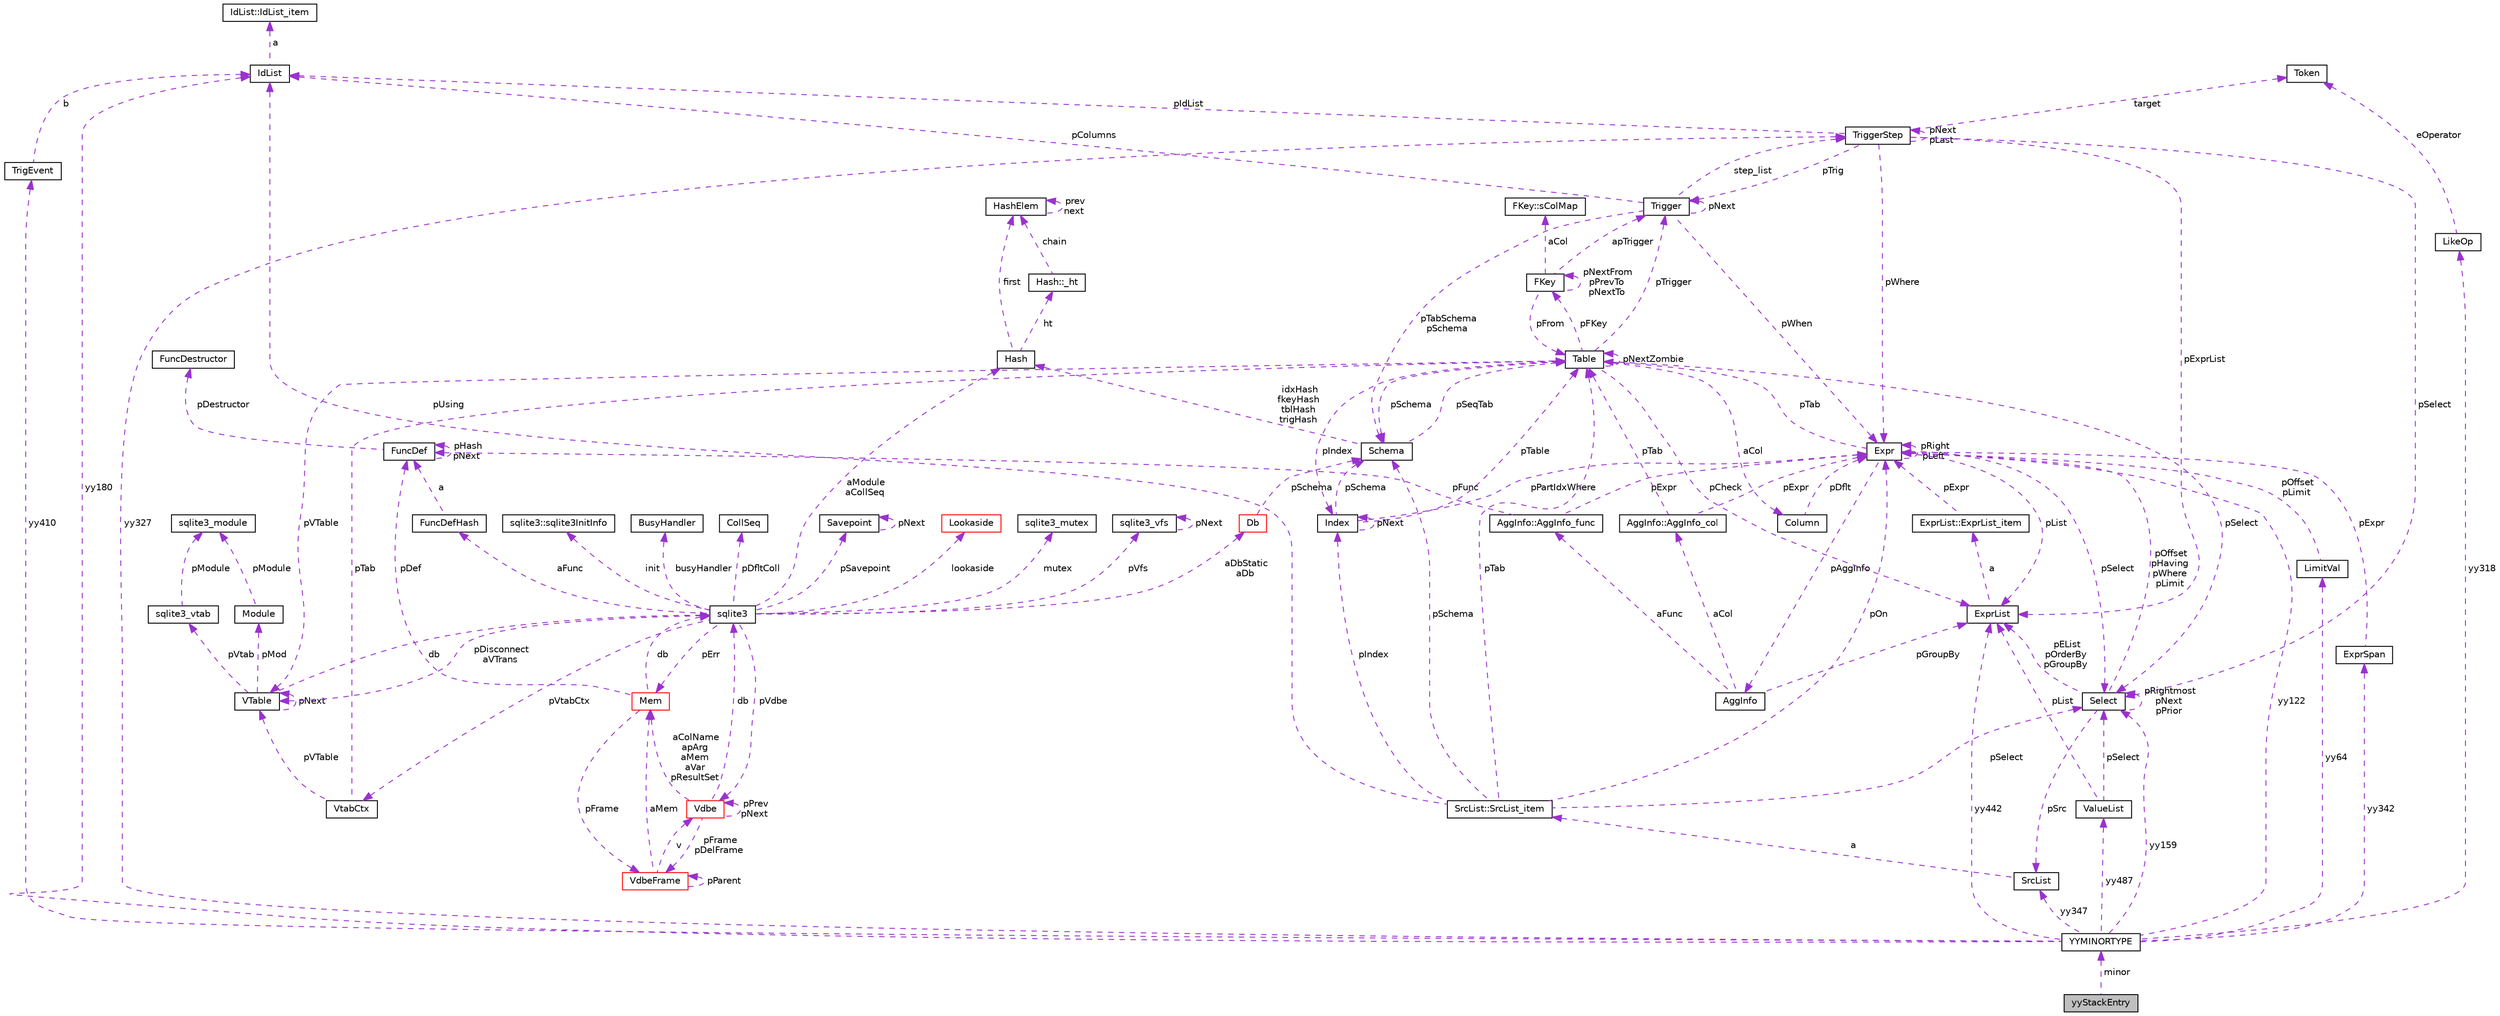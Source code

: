 digraph G
{
 // INTERACTIVE_SVG=YES
  edge [fontname="Helvetica",fontsize="10",labelfontname="Helvetica",labelfontsize="10"];
  node [fontname="Helvetica",fontsize="10",shape=record];
  Node1 [label="yyStackEntry",height=0.2,width=0.4,color="black", fillcolor="grey75", style="filled" fontcolor="black"];
  Node2 -> Node1 [dir="back",color="darkorchid3",fontsize="10",style="dashed",label=" minor" ,fontname="Helvetica"];
  Node2 [label="YYMINORTYPE",height=0.2,width=0.4,color="black", fillcolor="white", style="filled",URL="$d7/d85/union_y_y_m_i_n_o_r_t_y_p_e.html"];
  Node3 -> Node2 [dir="back",color="darkorchid3",fontsize="10",style="dashed",label=" yy327" ,fontname="Helvetica"];
  Node3 [label="TriggerStep",height=0.2,width=0.4,color="black", fillcolor="white", style="filled",URL="$d6/d6c/struct_trigger_step.html"];
  Node3 -> Node3 [dir="back",color="darkorchid3",fontsize="10",style="dashed",label=" pNext\npLast" ,fontname="Helvetica"];
  Node4 -> Node3 [dir="back",color="darkorchid3",fontsize="10",style="dashed",label=" pWhere" ,fontname="Helvetica"];
  Node4 [label="Expr",height=0.2,width=0.4,color="black", fillcolor="white", style="filled",URL="$d1/dbc/struct_expr.html"];
  Node5 -> Node4 [dir="back",color="darkorchid3",fontsize="10",style="dashed",label=" pAggInfo" ,fontname="Helvetica"];
  Node5 [label="AggInfo",height=0.2,width=0.4,color="black", fillcolor="white", style="filled",URL="$d6/d85/struct_agg_info.html"];
  Node6 -> Node5 [dir="back",color="darkorchid3",fontsize="10",style="dashed",label=" aCol" ,fontname="Helvetica"];
  Node6 [label="AggInfo::AggInfo_col",height=0.2,width=0.4,color="black", fillcolor="white", style="filled",URL="$d8/dbd/struct_agg_info_1_1_agg_info__col.html"];
  Node4 -> Node6 [dir="back",color="darkorchid3",fontsize="10",style="dashed",label=" pExpr" ,fontname="Helvetica"];
  Node7 -> Node6 [dir="back",color="darkorchid3",fontsize="10",style="dashed",label=" pTab" ,fontname="Helvetica"];
  Node7 [label="Table",height=0.2,width=0.4,color="black", fillcolor="white", style="filled",URL="$d5/d0d/struct_table.html"];
  Node8 -> Node7 [dir="back",color="darkorchid3",fontsize="10",style="dashed",label=" pSchema" ,fontname="Helvetica"];
  Node8 [label="Schema",height=0.2,width=0.4,color="black", fillcolor="white", style="filled",URL="$df/d15/struct_schema.html"];
  Node7 -> Node8 [dir="back",color="darkorchid3",fontsize="10",style="dashed",label=" pSeqTab" ,fontname="Helvetica"];
  Node9 -> Node8 [dir="back",color="darkorchid3",fontsize="10",style="dashed",label=" idxHash\nfkeyHash\ntblHash\ntrigHash" ,fontname="Helvetica"];
  Node9 [label="Hash",height=0.2,width=0.4,color="black", fillcolor="white", style="filled",URL="$d2/d7a/struct_hash.html"];
  Node10 -> Node9 [dir="back",color="darkorchid3",fontsize="10",style="dashed",label=" ht" ,fontname="Helvetica"];
  Node10 [label="Hash::_ht",height=0.2,width=0.4,color="black", fillcolor="white", style="filled",URL="$dd/d00/struct_hash_1_1__ht.html"];
  Node11 -> Node10 [dir="back",color="darkorchid3",fontsize="10",style="dashed",label=" chain" ,fontname="Helvetica"];
  Node11 [label="HashElem",height=0.2,width=0.4,color="black", fillcolor="white", style="filled",URL="$df/d01/struct_hash_elem.html"];
  Node11 -> Node11 [dir="back",color="darkorchid3",fontsize="10",style="dashed",label=" prev\nnext" ,fontname="Helvetica"];
  Node11 -> Node9 [dir="back",color="darkorchid3",fontsize="10",style="dashed",label=" first" ,fontname="Helvetica"];
  Node12 -> Node7 [dir="back",color="darkorchid3",fontsize="10",style="dashed",label=" aCol" ,fontname="Helvetica"];
  Node12 [label="Column",height=0.2,width=0.4,color="black", fillcolor="white", style="filled",URL="$d0/d14/struct_column.html"];
  Node4 -> Node12 [dir="back",color="darkorchid3",fontsize="10",style="dashed",label=" pDflt" ,fontname="Helvetica"];
  Node13 -> Node7 [dir="back",color="darkorchid3",fontsize="10",style="dashed",label=" pFKey" ,fontname="Helvetica"];
  Node13 [label="FKey",height=0.2,width=0.4,color="black", fillcolor="white", style="filled",URL="$d0/dbd/struct_f_key.html"];
  Node14 -> Node13 [dir="back",color="darkorchid3",fontsize="10",style="dashed",label=" aCol" ,fontname="Helvetica"];
  Node14 [label="FKey::sColMap",height=0.2,width=0.4,color="black", fillcolor="white", style="filled",URL="$d9/dce/struct_f_key_1_1s_col_map.html"];
  Node13 -> Node13 [dir="back",color="darkorchid3",fontsize="10",style="dashed",label=" pNextFrom\npPrevTo\npNextTo" ,fontname="Helvetica"];
  Node7 -> Node13 [dir="back",color="darkorchid3",fontsize="10",style="dashed",label=" pFrom" ,fontname="Helvetica"];
  Node15 -> Node13 [dir="back",color="darkorchid3",fontsize="10",style="dashed",label=" apTrigger" ,fontname="Helvetica"];
  Node15 [label="Trigger",height=0.2,width=0.4,color="black", fillcolor="white", style="filled",URL="$d1/dd9/struct_trigger.html"];
  Node3 -> Node15 [dir="back",color="darkorchid3",fontsize="10",style="dashed",label=" step_list" ,fontname="Helvetica"];
  Node8 -> Node15 [dir="back",color="darkorchid3",fontsize="10",style="dashed",label=" pTabSchema\npSchema" ,fontname="Helvetica"];
  Node4 -> Node15 [dir="back",color="darkorchid3",fontsize="10",style="dashed",label=" pWhen" ,fontname="Helvetica"];
  Node16 -> Node15 [dir="back",color="darkorchid3",fontsize="10",style="dashed",label=" pColumns" ,fontname="Helvetica"];
  Node16 [label="IdList",height=0.2,width=0.4,color="black", fillcolor="white", style="filled",URL="$d6/d05/struct_id_list.html"];
  Node17 -> Node16 [dir="back",color="darkorchid3",fontsize="10",style="dashed",label=" a" ,fontname="Helvetica"];
  Node17 [label="IdList::IdList_item",height=0.2,width=0.4,color="black", fillcolor="white", style="filled",URL="$d2/d66/struct_id_list_1_1_id_list__item.html"];
  Node15 -> Node15 [dir="back",color="darkorchid3",fontsize="10",style="dashed",label=" pNext" ,fontname="Helvetica"];
  Node18 -> Node7 [dir="back",color="darkorchid3",fontsize="10",style="dashed",label=" pVTable" ,fontname="Helvetica"];
  Node18 [label="VTable",height=0.2,width=0.4,color="black", fillcolor="white", style="filled",URL="$db/d7e/struct_v_table.html"];
  Node19 -> Node18 [dir="back",color="darkorchid3",fontsize="10",style="dashed",label=" db" ,fontname="Helvetica"];
  Node19 [label="sqlite3",height=0.2,width=0.4,color="black", fillcolor="white", style="filled",URL="$d9/dcd/structsqlite3.html"];
  Node20 -> Node19 [dir="back",color="darkorchid3",fontsize="10",style="dashed",label=" pErr" ,fontname="Helvetica"];
  Node20 [label="Mem",height=0.2,width=0.4,color="red", fillcolor="white", style="filled",URL="$df/d48/struct_mem.html"];
  Node19 -> Node20 [dir="back",color="darkorchid3",fontsize="10",style="dashed",label=" db" ,fontname="Helvetica"];
  Node21 -> Node20 [dir="back",color="darkorchid3",fontsize="10",style="dashed",label=" pFrame" ,fontname="Helvetica"];
  Node21 [label="VdbeFrame",height=0.2,width=0.4,color="red", fillcolor="white", style="filled",URL="$de/d74/struct_vdbe_frame.html"];
  Node20 -> Node21 [dir="back",color="darkorchid3",fontsize="10",style="dashed",label=" aMem" ,fontname="Helvetica"];
  Node22 -> Node21 [dir="back",color="darkorchid3",fontsize="10",style="dashed",label=" v" ,fontname="Helvetica"];
  Node22 [label="Vdbe",height=0.2,width=0.4,color="red", fillcolor="white", style="filled",URL="$db/df8/struct_vdbe.html"];
  Node22 -> Node22 [dir="back",color="darkorchid3",fontsize="10",style="dashed",label=" pPrev\npNext" ,fontname="Helvetica"];
  Node20 -> Node22 [dir="back",color="darkorchid3",fontsize="10",style="dashed",label=" aColName\napArg\naMem\naVar\npResultSet" ,fontname="Helvetica"];
  Node19 -> Node22 [dir="back",color="darkorchid3",fontsize="10",style="dashed",label=" db" ,fontname="Helvetica"];
  Node21 -> Node22 [dir="back",color="darkorchid3",fontsize="10",style="dashed",label=" pFrame\npDelFrame" ,fontname="Helvetica"];
  Node21 -> Node21 [dir="back",color="darkorchid3",fontsize="10",style="dashed",label=" pParent" ,fontname="Helvetica"];
  Node23 -> Node20 [dir="back",color="darkorchid3",fontsize="10",style="dashed",label=" pDef" ,fontname="Helvetica"];
  Node23 [label="FuncDef",height=0.2,width=0.4,color="black", fillcolor="white", style="filled",URL="$df/d38/struct_func_def.html"];
  Node24 -> Node23 [dir="back",color="darkorchid3",fontsize="10",style="dashed",label=" pDestructor" ,fontname="Helvetica"];
  Node24 [label="FuncDestructor",height=0.2,width=0.4,color="black", fillcolor="white", style="filled",URL="$d5/da4/struct_func_destructor.html"];
  Node23 -> Node23 [dir="back",color="darkorchid3",fontsize="10",style="dashed",label=" pHash\npNext" ,fontname="Helvetica"];
  Node22 -> Node19 [dir="back",color="darkorchid3",fontsize="10",style="dashed",label=" pVdbe" ,fontname="Helvetica"];
  Node25 -> Node19 [dir="back",color="darkorchid3",fontsize="10",style="dashed",label=" pSavepoint" ,fontname="Helvetica"];
  Node25 [label="Savepoint",height=0.2,width=0.4,color="black", fillcolor="white", style="filled",URL="$db/dde/struct_savepoint.html"];
  Node25 -> Node25 [dir="back",color="darkorchid3",fontsize="10",style="dashed",label=" pNext" ,fontname="Helvetica"];
  Node26 -> Node19 [dir="back",color="darkorchid3",fontsize="10",style="dashed",label=" aFunc" ,fontname="Helvetica"];
  Node26 [label="FuncDefHash",height=0.2,width=0.4,color="black", fillcolor="white", style="filled",URL="$db/dfc/struct_func_def_hash.html"];
  Node23 -> Node26 [dir="back",color="darkorchid3",fontsize="10",style="dashed",label=" a" ,fontname="Helvetica"];
  Node27 -> Node19 [dir="back",color="darkorchid3",fontsize="10",style="dashed",label=" lookaside" ,fontname="Helvetica"];
  Node27 [label="Lookaside",height=0.2,width=0.4,color="red", fillcolor="white", style="filled",URL="$d4/d8a/struct_lookaside.html"];
  Node28 -> Node19 [dir="back",color="darkorchid3",fontsize="10",style="dashed",label=" mutex" ,fontname="Helvetica"];
  Node28 [label="sqlite3_mutex",height=0.2,width=0.4,color="black", fillcolor="white", style="filled",URL="$d5/d3c/structsqlite3__mutex.html"];
  Node29 -> Node19 [dir="back",color="darkorchid3",fontsize="10",style="dashed",label=" pVfs" ,fontname="Helvetica"];
  Node29 [label="sqlite3_vfs",height=0.2,width=0.4,color="black", fillcolor="white", style="filled",URL="$d3/d36/structsqlite3__vfs.html"];
  Node29 -> Node29 [dir="back",color="darkorchid3",fontsize="10",style="dashed",label=" pNext" ,fontname="Helvetica"];
  Node30 -> Node19 [dir="back",color="darkorchid3",fontsize="10",style="dashed",label=" init" ,fontname="Helvetica"];
  Node30 [label="sqlite3::sqlite3InitInfo",height=0.2,width=0.4,color="black", fillcolor="white", style="filled",URL="$d7/d84/structsqlite3_1_1sqlite3_init_info.html"];
  Node31 -> Node19 [dir="back",color="darkorchid3",fontsize="10",style="dashed",label=" busyHandler" ,fontname="Helvetica"];
  Node31 [label="BusyHandler",height=0.2,width=0.4,color="black", fillcolor="white", style="filled",URL="$d4/d89/struct_busy_handler.html"];
  Node32 -> Node19 [dir="back",color="darkorchid3",fontsize="10",style="dashed",label=" pVtabCtx" ,fontname="Helvetica"];
  Node32 [label="VtabCtx",height=0.2,width=0.4,color="black", fillcolor="white", style="filled",URL="$de/dae/struct_vtab_ctx.html"];
  Node18 -> Node32 [dir="back",color="darkorchid3",fontsize="10",style="dashed",label=" pVTable" ,fontname="Helvetica"];
  Node7 -> Node32 [dir="back",color="darkorchid3",fontsize="10",style="dashed",label=" pTab" ,fontname="Helvetica"];
  Node33 -> Node19 [dir="back",color="darkorchid3",fontsize="10",style="dashed",label=" pDfltColl" ,fontname="Helvetica"];
  Node33 [label="CollSeq",height=0.2,width=0.4,color="black", fillcolor="white", style="filled",URL="$d0/d7d/struct_coll_seq.html"];
  Node18 -> Node19 [dir="back",color="darkorchid3",fontsize="10",style="dashed",label=" pDisconnect\naVTrans" ,fontname="Helvetica"];
  Node34 -> Node19 [dir="back",color="darkorchid3",fontsize="10",style="dashed",label=" aDbStatic\naDb" ,fontname="Helvetica"];
  Node34 [label="Db",height=0.2,width=0.4,color="red", fillcolor="white", style="filled",URL="$db/dd1/struct_db.html"];
  Node8 -> Node34 [dir="back",color="darkorchid3",fontsize="10",style="dashed",label=" pSchema" ,fontname="Helvetica"];
  Node9 -> Node19 [dir="back",color="darkorchid3",fontsize="10",style="dashed",label=" aModule\naCollSeq" ,fontname="Helvetica"];
  Node18 -> Node18 [dir="back",color="darkorchid3",fontsize="10",style="dashed",label=" pNext" ,fontname="Helvetica"];
  Node35 -> Node18 [dir="back",color="darkorchid3",fontsize="10",style="dashed",label=" pMod" ,fontname="Helvetica"];
  Node35 [label="Module",height=0.2,width=0.4,color="black", fillcolor="white", style="filled",URL="$d0/d3b/struct_module.html"];
  Node36 -> Node35 [dir="back",color="darkorchid3",fontsize="10",style="dashed",label=" pModule" ,fontname="Helvetica"];
  Node36 [label="sqlite3_module",height=0.2,width=0.4,color="black", fillcolor="white", style="filled",URL="$dd/de4/structsqlite3__module.html"];
  Node37 -> Node18 [dir="back",color="darkorchid3",fontsize="10",style="dashed",label=" pVtab" ,fontname="Helvetica"];
  Node37 [label="sqlite3_vtab",height=0.2,width=0.4,color="black", fillcolor="white", style="filled",URL="$d3/d12/structsqlite3__vtab.html"];
  Node36 -> Node37 [dir="back",color="darkorchid3",fontsize="10",style="dashed",label=" pModule" ,fontname="Helvetica"];
  Node7 -> Node7 [dir="back",color="darkorchid3",fontsize="10",style="dashed",label=" pNextZombie" ,fontname="Helvetica"];
  Node15 -> Node7 [dir="back",color="darkorchid3",fontsize="10",style="dashed",label=" pTrigger" ,fontname="Helvetica"];
  Node38 -> Node7 [dir="back",color="darkorchid3",fontsize="10",style="dashed",label=" pSelect" ,fontname="Helvetica"];
  Node38 [label="Select",height=0.2,width=0.4,color="black", fillcolor="white", style="filled",URL="$d2/d1c/struct_select.html"];
  Node4 -> Node38 [dir="back",color="darkorchid3",fontsize="10",style="dashed",label=" pOffset\npHaving\npWhere\npLimit" ,fontname="Helvetica"];
  Node38 -> Node38 [dir="back",color="darkorchid3",fontsize="10",style="dashed",label=" pRightmost\npNext\npPrior" ,fontname="Helvetica"];
  Node39 -> Node38 [dir="back",color="darkorchid3",fontsize="10",style="dashed",label=" pSrc" ,fontname="Helvetica"];
  Node39 [label="SrcList",height=0.2,width=0.4,color="black", fillcolor="white", style="filled",URL="$dc/dc1/struct_src_list.html"];
  Node40 -> Node39 [dir="back",color="darkorchid3",fontsize="10",style="dashed",label=" a" ,fontname="Helvetica"];
  Node40 [label="SrcList::SrcList_item",height=0.2,width=0.4,color="black", fillcolor="white", style="filled",URL="$d4/dc2/struct_src_list_1_1_src_list__item.html"];
  Node8 -> Node40 [dir="back",color="darkorchid3",fontsize="10",style="dashed",label=" pSchema" ,fontname="Helvetica"];
  Node4 -> Node40 [dir="back",color="darkorchid3",fontsize="10",style="dashed",label=" pOn" ,fontname="Helvetica"];
  Node16 -> Node40 [dir="back",color="darkorchid3",fontsize="10",style="dashed",label=" pUsing" ,fontname="Helvetica"];
  Node7 -> Node40 [dir="back",color="darkorchid3",fontsize="10",style="dashed",label=" pTab" ,fontname="Helvetica"];
  Node38 -> Node40 [dir="back",color="darkorchid3",fontsize="10",style="dashed",label=" pSelect" ,fontname="Helvetica"];
  Node41 -> Node40 [dir="back",color="darkorchid3",fontsize="10",style="dashed",label=" pIndex" ,fontname="Helvetica"];
  Node41 [label="Index",height=0.2,width=0.4,color="black", fillcolor="white", style="filled",URL="$dc/d6f/struct_index.html"];
  Node8 -> Node41 [dir="back",color="darkorchid3",fontsize="10",style="dashed",label=" pSchema" ,fontname="Helvetica"];
  Node4 -> Node41 [dir="back",color="darkorchid3",fontsize="10",style="dashed",label=" pPartIdxWhere" ,fontname="Helvetica"];
  Node7 -> Node41 [dir="back",color="darkorchid3",fontsize="10",style="dashed",label=" pTable" ,fontname="Helvetica"];
  Node41 -> Node41 [dir="back",color="darkorchid3",fontsize="10",style="dashed",label=" pNext" ,fontname="Helvetica"];
  Node42 -> Node38 [dir="back",color="darkorchid3",fontsize="10",style="dashed",label=" pEList\npOrderBy\npGroupBy" ,fontname="Helvetica"];
  Node42 [label="ExprList",height=0.2,width=0.4,color="black", fillcolor="white", style="filled",URL="$de/d20/struct_expr_list.html"];
  Node43 -> Node42 [dir="back",color="darkorchid3",fontsize="10",style="dashed",label=" a" ,fontname="Helvetica"];
  Node43 [label="ExprList::ExprList_item",height=0.2,width=0.4,color="black", fillcolor="white", style="filled",URL="$d8/d73/struct_expr_list_1_1_expr_list__item.html"];
  Node4 -> Node43 [dir="back",color="darkorchid3",fontsize="10",style="dashed",label=" pExpr" ,fontname="Helvetica"];
  Node42 -> Node7 [dir="back",color="darkorchid3",fontsize="10",style="dashed",label=" pCheck" ,fontname="Helvetica"];
  Node41 -> Node7 [dir="back",color="darkorchid3",fontsize="10",style="dashed",label=" pIndex" ,fontname="Helvetica"];
  Node44 -> Node5 [dir="back",color="darkorchid3",fontsize="10",style="dashed",label=" aFunc" ,fontname="Helvetica"];
  Node44 [label="AggInfo::AggInfo_func",height=0.2,width=0.4,color="black", fillcolor="white", style="filled",URL="$de/d24/struct_agg_info_1_1_agg_info__func.html"];
  Node4 -> Node44 [dir="back",color="darkorchid3",fontsize="10",style="dashed",label=" pExpr" ,fontname="Helvetica"];
  Node23 -> Node44 [dir="back",color="darkorchid3",fontsize="10",style="dashed",label=" pFunc" ,fontname="Helvetica"];
  Node42 -> Node5 [dir="back",color="darkorchid3",fontsize="10",style="dashed",label=" pGroupBy" ,fontname="Helvetica"];
  Node4 -> Node4 [dir="back",color="darkorchid3",fontsize="10",style="dashed",label=" pRight\npLeft" ,fontname="Helvetica"];
  Node7 -> Node4 [dir="back",color="darkorchid3",fontsize="10",style="dashed",label=" pTab" ,fontname="Helvetica"];
  Node38 -> Node4 [dir="back",color="darkorchid3",fontsize="10",style="dashed",label=" pSelect" ,fontname="Helvetica"];
  Node42 -> Node4 [dir="back",color="darkorchid3",fontsize="10",style="dashed",label=" pList" ,fontname="Helvetica"];
  Node45 -> Node3 [dir="back",color="darkorchid3",fontsize="10",style="dashed",label=" target" ,fontname="Helvetica"];
  Node45 [label="Token",height=0.2,width=0.4,color="black", fillcolor="white", style="filled",URL="$d9/d27/struct_token.html"];
  Node16 -> Node3 [dir="back",color="darkorchid3",fontsize="10",style="dashed",label=" pIdList" ,fontname="Helvetica"];
  Node38 -> Node3 [dir="back",color="darkorchid3",fontsize="10",style="dashed",label=" pSelect" ,fontname="Helvetica"];
  Node15 -> Node3 [dir="back",color="darkorchid3",fontsize="10",style="dashed",label=" pTrig" ,fontname="Helvetica"];
  Node42 -> Node3 [dir="back",color="darkorchid3",fontsize="10",style="dashed",label=" pExprList" ,fontname="Helvetica"];
  Node4 -> Node2 [dir="back",color="darkorchid3",fontsize="10",style="dashed",label=" yy122" ,fontname="Helvetica"];
  Node46 -> Node2 [dir="back",color="darkorchid3",fontsize="10",style="dashed",label=" yy64" ,fontname="Helvetica"];
  Node46 [label="LimitVal",height=0.2,width=0.4,color="black", fillcolor="white", style="filled",URL="$d1/df2/struct_limit_val.html"];
  Node4 -> Node46 [dir="back",color="darkorchid3",fontsize="10",style="dashed",label=" pOffset\npLimit" ,fontname="Helvetica"];
  Node47 -> Node2 [dir="back",color="darkorchid3",fontsize="10",style="dashed",label=" yy318" ,fontname="Helvetica"];
  Node47 [label="LikeOp",height=0.2,width=0.4,color="black", fillcolor="white", style="filled",URL="$dd/d32/struct_like_op.html"];
  Node45 -> Node47 [dir="back",color="darkorchid3",fontsize="10",style="dashed",label=" eOperator" ,fontname="Helvetica"];
  Node16 -> Node2 [dir="back",color="darkorchid3",fontsize="10",style="dashed",label=" yy180" ,fontname="Helvetica"];
  Node48 -> Node2 [dir="back",color="darkorchid3",fontsize="10",style="dashed",label=" yy487" ,fontname="Helvetica"];
  Node48 [label="ValueList",height=0.2,width=0.4,color="black", fillcolor="white", style="filled",URL="$d7/d64/struct_value_list.html"];
  Node38 -> Node48 [dir="back",color="darkorchid3",fontsize="10",style="dashed",label=" pSelect" ,fontname="Helvetica"];
  Node42 -> Node48 [dir="back",color="darkorchid3",fontsize="10",style="dashed",label=" pList" ,fontname="Helvetica"];
  Node49 -> Node2 [dir="back",color="darkorchid3",fontsize="10",style="dashed",label=" yy342" ,fontname="Helvetica"];
  Node49 [label="ExprSpan",height=0.2,width=0.4,color="black", fillcolor="white", style="filled",URL="$d6/d42/struct_expr_span.html"];
  Node4 -> Node49 [dir="back",color="darkorchid3",fontsize="10",style="dashed",label=" pExpr" ,fontname="Helvetica"];
  Node38 -> Node2 [dir="back",color="darkorchid3",fontsize="10",style="dashed",label=" yy159" ,fontname="Helvetica"];
  Node39 -> Node2 [dir="back",color="darkorchid3",fontsize="10",style="dashed",label=" yy347" ,fontname="Helvetica"];
  Node42 -> Node2 [dir="back",color="darkorchid3",fontsize="10",style="dashed",label=" yy442" ,fontname="Helvetica"];
  Node50 -> Node2 [dir="back",color="darkorchid3",fontsize="10",style="dashed",label=" yy410" ,fontname="Helvetica"];
  Node50 [label="TrigEvent",height=0.2,width=0.4,color="black", fillcolor="white", style="filled",URL="$da/d3d/struct_trig_event.html"];
  Node16 -> Node50 [dir="back",color="darkorchid3",fontsize="10",style="dashed",label=" b" ,fontname="Helvetica"];
}
